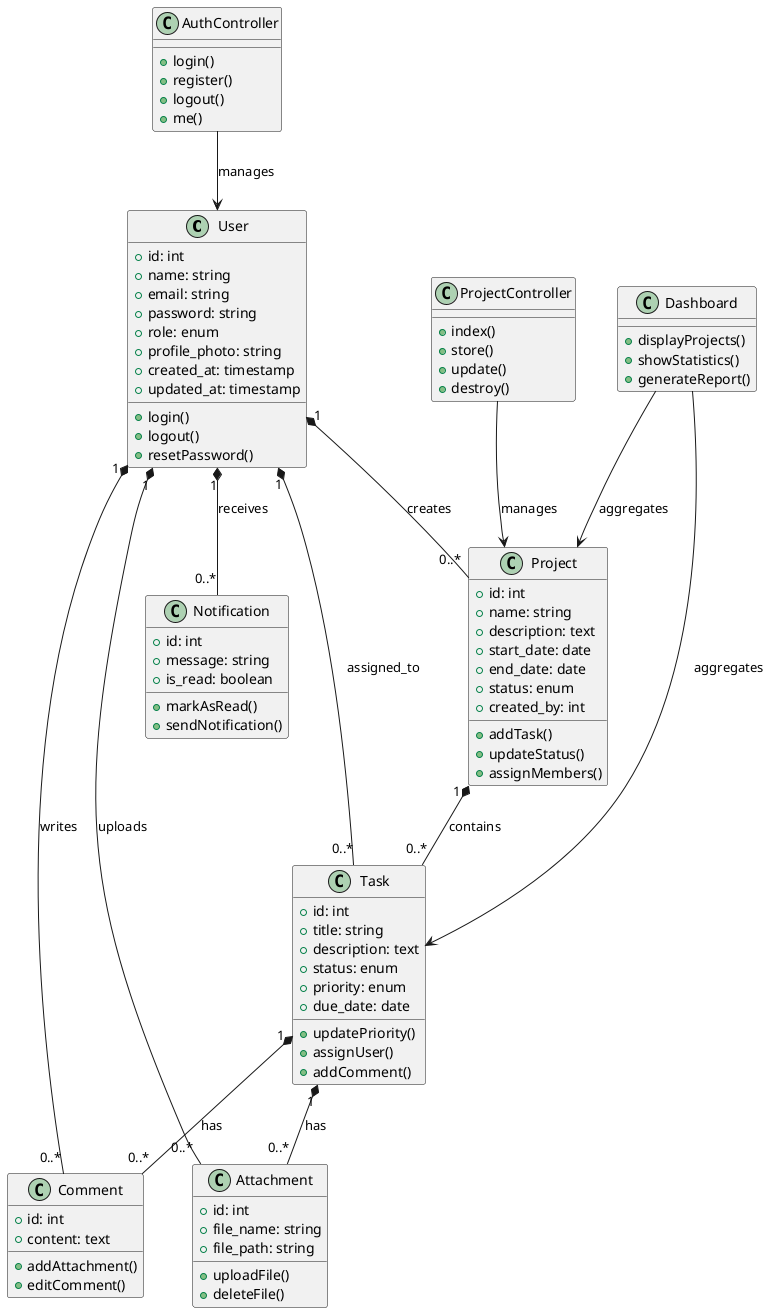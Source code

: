 @startuml class
class User {
  +id: int
  +name: string
  +email: string
  +password: string
  +role: enum
  +profile_photo: string
  +created_at: timestamp
  +updated_at: timestamp
  +login()
  +logout()
  +resetPassword()
}

class Project {
  +id: int
  +name: string
  +description: text
  +start_date: date
  +end_date: date
  +status: enum
  +created_by: int
  +addTask()
  +updateStatus()
  +assignMembers()
}

class Task {
  +id: int
  +title: string
  +description: text
  +status: enum
  +priority: enum
  +due_date: date
  +updatePriority()
  +assignUser()
  +addComment()
}

class Comment {
  +id: int
  +content: text
  +addAttachment()
  +editComment()
}

class Notification {
  +id: int
  +message: string
  +is_read: boolean
  +markAsRead()
  +sendNotification()
}

class Attachment {
  +id: int
  +file_name: string
  +file_path: string
  +uploadFile()
  +deleteFile()
}

User "1" *-- "0..*" Project : creates
User "1" *-- "0..*" Task : assigned_to
Project "1" *-- "0..*" Task : contains
Task "1" *-- "0..*" Comment : has
Task "1" *-- "0..*" Attachment : has
User "1" *-- "0..*" Comment : writes
User "1" *-- "0..*" Notification : receives
User "1" *-- "0..*" Attachment : uploads

class Dashboard {
  +displayProjects()
  +showStatistics()
  +generateReport()
}

class AuthController {
  +login()
  +register()
  +logout()
  +me()
}

class ProjectController {
  +index()
  +store()
  +update()
  +destroy()
}

Dashboard --> Project : aggregates
Dashboard --> Task : aggregates
AuthController --> User : manages
ProjectController --> Project : manages
@enduml